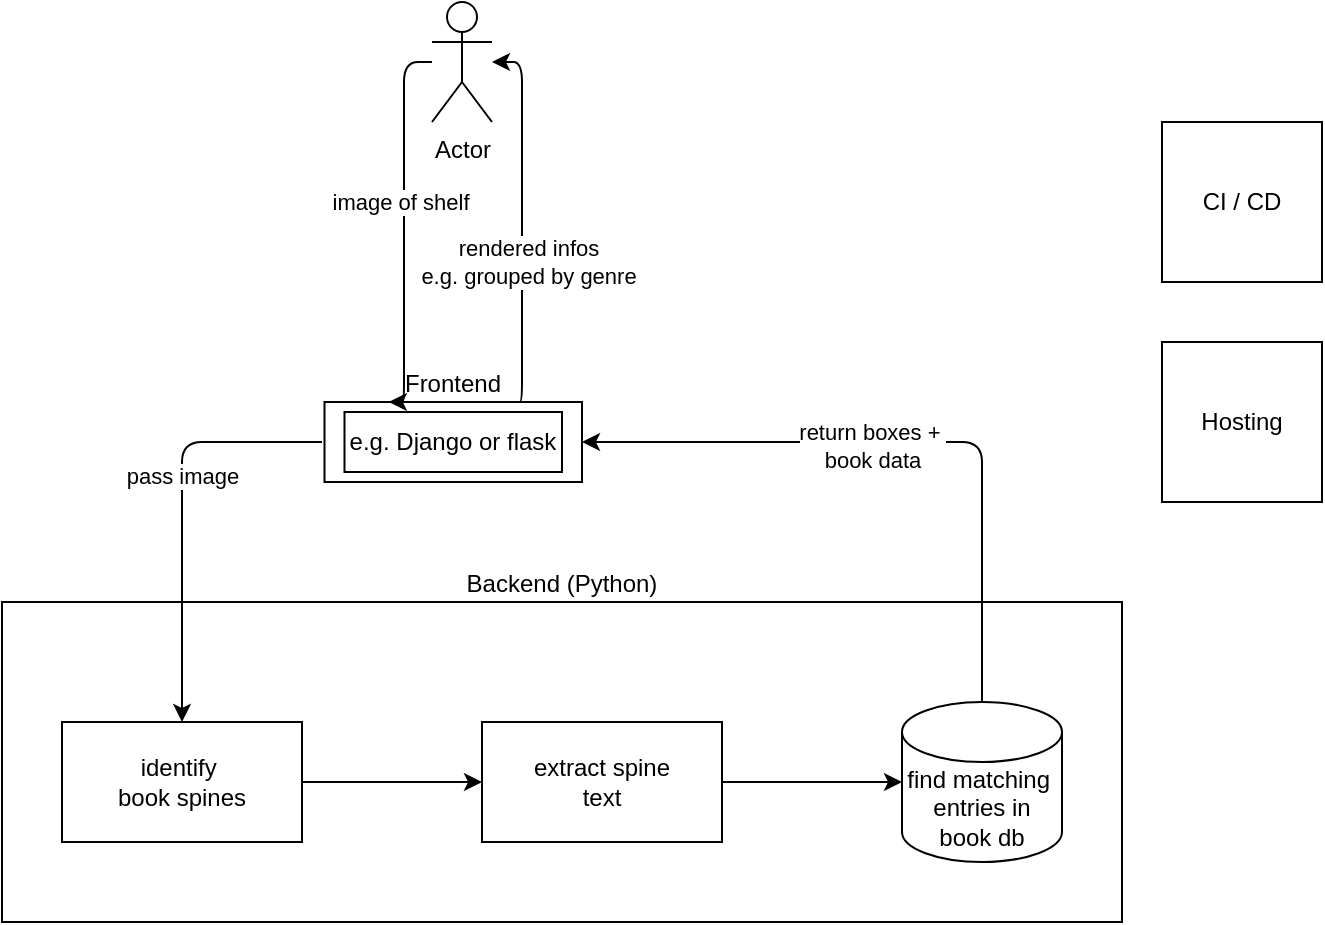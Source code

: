 <mxfile version="28.2.7">
  <diagram name="Page-1" id="hPFfL_3G40Fb_o8q19qE">
    <mxGraphModel dx="1426" dy="783" grid="1" gridSize="10" guides="1" tooltips="1" connect="1" arrows="1" fold="1" page="1" pageScale="1" pageWidth="850" pageHeight="1100" math="0" shadow="0">
      <root>
        <mxCell id="0" />
        <mxCell id="1" parent="0" />
        <mxCell id="y0Dap5EuRkSsee_ldpPX-2" value="Backend (Python)" style="rounded=0;whiteSpace=wrap;html=1;labelPosition=center;verticalLabelPosition=top;align=center;verticalAlign=bottom;" vertex="1" parent="1">
          <mxGeometry x="110" y="330" width="560" height="160" as="geometry" />
        </mxCell>
        <mxCell id="y0Dap5EuRkSsee_ldpPX-1" value="Frontend" style="rounded=0;whiteSpace=wrap;html=1;labelPosition=center;verticalLabelPosition=top;align=center;verticalAlign=bottom;" vertex="1" parent="1">
          <mxGeometry x="271.25" y="230" width="128.75" height="40" as="geometry" />
        </mxCell>
        <mxCell id="y0Dap5EuRkSsee_ldpPX-28" style="edgeStyle=orthogonalEdgeStyle;rounded=1;orthogonalLoop=1;jettySize=auto;html=1;exitX=0.75;exitY=0;exitDx=0;exitDy=0;curved=0;" edge="1" parent="1" source="y0Dap5EuRkSsee_ldpPX-1" target="y0Dap5EuRkSsee_ldpPX-23">
          <mxGeometry relative="1" as="geometry">
            <mxPoint x="390" y="70" as="targetPoint" />
            <Array as="points">
              <mxPoint x="370" y="230" />
              <mxPoint x="370" y="60" />
            </Array>
          </mxGeometry>
        </mxCell>
        <mxCell id="y0Dap5EuRkSsee_ldpPX-30" value="&lt;div&gt;rendered infos&lt;/div&gt;&lt;div&gt;e.g. grouped by genre&lt;/div&gt;" style="edgeLabel;html=1;align=center;verticalAlign=middle;resizable=0;points=[];" vertex="1" connectable="0" parent="y0Dap5EuRkSsee_ldpPX-28">
          <mxGeometry x="-0.229" y="-3" relative="1" as="geometry">
            <mxPoint as="offset" />
          </mxGeometry>
        </mxCell>
        <mxCell id="y0Dap5EuRkSsee_ldpPX-8" style="edgeStyle=orthogonalEdgeStyle;rounded=1;orthogonalLoop=1;jettySize=auto;html=1;entryX=0.25;entryY=0;entryDx=0;entryDy=0;curved=0;" edge="1" parent="1" source="y0Dap5EuRkSsee_ldpPX-23" target="y0Dap5EuRkSsee_ldpPX-1">
          <mxGeometry relative="1" as="geometry">
            <mxPoint x="335" y="80" as="sourcePoint" />
            <Array as="points">
              <mxPoint x="311" y="60" />
            </Array>
          </mxGeometry>
        </mxCell>
        <mxCell id="y0Dap5EuRkSsee_ldpPX-9" value="&lt;div&gt;image of shelf&lt;/div&gt;" style="edgeLabel;html=1;align=center;verticalAlign=middle;resizable=0;points=[];" vertex="1" connectable="0" parent="y0Dap5EuRkSsee_ldpPX-8">
          <mxGeometry x="-0.123" y="-2" relative="1" as="geometry">
            <mxPoint as="offset" />
          </mxGeometry>
        </mxCell>
        <mxCell id="y0Dap5EuRkSsee_ldpPX-7" value="" style="endArrow=classic;html=1;rounded=1;entryX=0.5;entryY=0;entryDx=0;entryDy=0;curved=0;" edge="1" parent="1" target="y0Dap5EuRkSsee_ldpPX-10">
          <mxGeometry width="50" height="50" relative="1" as="geometry">
            <mxPoint x="270" y="250" as="sourcePoint" />
            <mxPoint x="197.5" y="530" as="targetPoint" />
            <Array as="points">
              <mxPoint x="200" y="250" />
            </Array>
          </mxGeometry>
        </mxCell>
        <mxCell id="y0Dap5EuRkSsee_ldpPX-17" value="pass image" style="edgeLabel;html=1;align=center;verticalAlign=middle;resizable=0;points=[];" vertex="1" connectable="0" parent="y0Dap5EuRkSsee_ldpPX-7">
          <mxGeometry x="-0.177" relative="1" as="geometry">
            <mxPoint as="offset" />
          </mxGeometry>
        </mxCell>
        <mxCell id="y0Dap5EuRkSsee_ldpPX-12" value="" style="edgeStyle=orthogonalEdgeStyle;rounded=0;orthogonalLoop=1;jettySize=auto;html=1;" edge="1" parent="1" source="y0Dap5EuRkSsee_ldpPX-10" target="y0Dap5EuRkSsee_ldpPX-11">
          <mxGeometry relative="1" as="geometry" />
        </mxCell>
        <mxCell id="y0Dap5EuRkSsee_ldpPX-10" value="&lt;div&gt;identify&amp;nbsp;&lt;/div&gt;&lt;div&gt;book spines&lt;/div&gt;" style="rounded=0;whiteSpace=wrap;html=1;" vertex="1" parent="1">
          <mxGeometry x="140" y="390" width="120" height="60" as="geometry" />
        </mxCell>
        <mxCell id="y0Dap5EuRkSsee_ldpPX-14" value="" style="edgeStyle=orthogonalEdgeStyle;rounded=0;orthogonalLoop=1;jettySize=auto;html=1;entryX=0;entryY=0.5;entryDx=0;entryDy=0;entryPerimeter=0;" edge="1" parent="1" source="y0Dap5EuRkSsee_ldpPX-11" target="y0Dap5EuRkSsee_ldpPX-19">
          <mxGeometry relative="1" as="geometry">
            <mxPoint x="550" y="420" as="targetPoint" />
          </mxGeometry>
        </mxCell>
        <mxCell id="y0Dap5EuRkSsee_ldpPX-11" value="&lt;div&gt;extract spine&lt;/div&gt;&lt;div&gt;text&lt;/div&gt;" style="whiteSpace=wrap;html=1;rounded=0;" vertex="1" parent="1">
          <mxGeometry x="350" y="390" width="120" height="60" as="geometry" />
        </mxCell>
        <mxCell id="y0Dap5EuRkSsee_ldpPX-16" style="edgeStyle=orthogonalEdgeStyle;rounded=1;orthogonalLoop=1;jettySize=auto;html=1;curved=0;exitX=0.5;exitY=0;exitDx=0;exitDy=0;exitPerimeter=0;" edge="1" parent="1" source="y0Dap5EuRkSsee_ldpPX-19">
          <mxGeometry relative="1" as="geometry">
            <mxPoint x="610" y="520" as="sourcePoint" />
            <mxPoint x="400" y="250" as="targetPoint" />
            <Array as="points">
              <mxPoint x="600" y="250" />
            </Array>
          </mxGeometry>
        </mxCell>
        <mxCell id="y0Dap5EuRkSsee_ldpPX-18" value="&lt;div&gt;return boxes +&amp;nbsp;&lt;/div&gt;&lt;div&gt;book data&lt;/div&gt;" style="edgeLabel;html=1;align=center;verticalAlign=middle;resizable=0;points=[];" vertex="1" connectable="0" parent="y0Dap5EuRkSsee_ldpPX-16">
          <mxGeometry x="0.12" y="2" relative="1" as="geometry">
            <mxPoint as="offset" />
          </mxGeometry>
        </mxCell>
        <mxCell id="y0Dap5EuRkSsee_ldpPX-19" value="&lt;div&gt;find matching&amp;nbsp;&lt;/div&gt;&lt;div&gt;entries in book db&lt;/div&gt;" style="shape=cylinder3;whiteSpace=wrap;html=1;boundedLbl=1;backgroundOutline=1;size=15;" vertex="1" parent="1">
          <mxGeometry x="560" y="380" width="80" height="80" as="geometry" />
        </mxCell>
        <mxCell id="y0Dap5EuRkSsee_ldpPX-23" value="Actor" style="shape=umlActor;verticalLabelPosition=bottom;verticalAlign=top;html=1;outlineConnect=0;" vertex="1" parent="1">
          <mxGeometry x="325" y="30" width="30" height="60" as="geometry" />
        </mxCell>
        <mxCell id="y0Dap5EuRkSsee_ldpPX-31" value="e.g. Django or flask" style="rounded=0;whiteSpace=wrap;html=1;" vertex="1" parent="1">
          <mxGeometry x="281.25" y="235" width="108.75" height="30" as="geometry" />
        </mxCell>
        <mxCell id="y0Dap5EuRkSsee_ldpPX-33" value="CI / CD" style="whiteSpace=wrap;html=1;aspect=fixed;" vertex="1" parent="1">
          <mxGeometry x="690" y="90" width="80" height="80" as="geometry" />
        </mxCell>
        <mxCell id="y0Dap5EuRkSsee_ldpPX-34" value="Hosting" style="whiteSpace=wrap;html=1;aspect=fixed;" vertex="1" parent="1">
          <mxGeometry x="690" y="200" width="80" height="80" as="geometry" />
        </mxCell>
      </root>
    </mxGraphModel>
  </diagram>
</mxfile>
